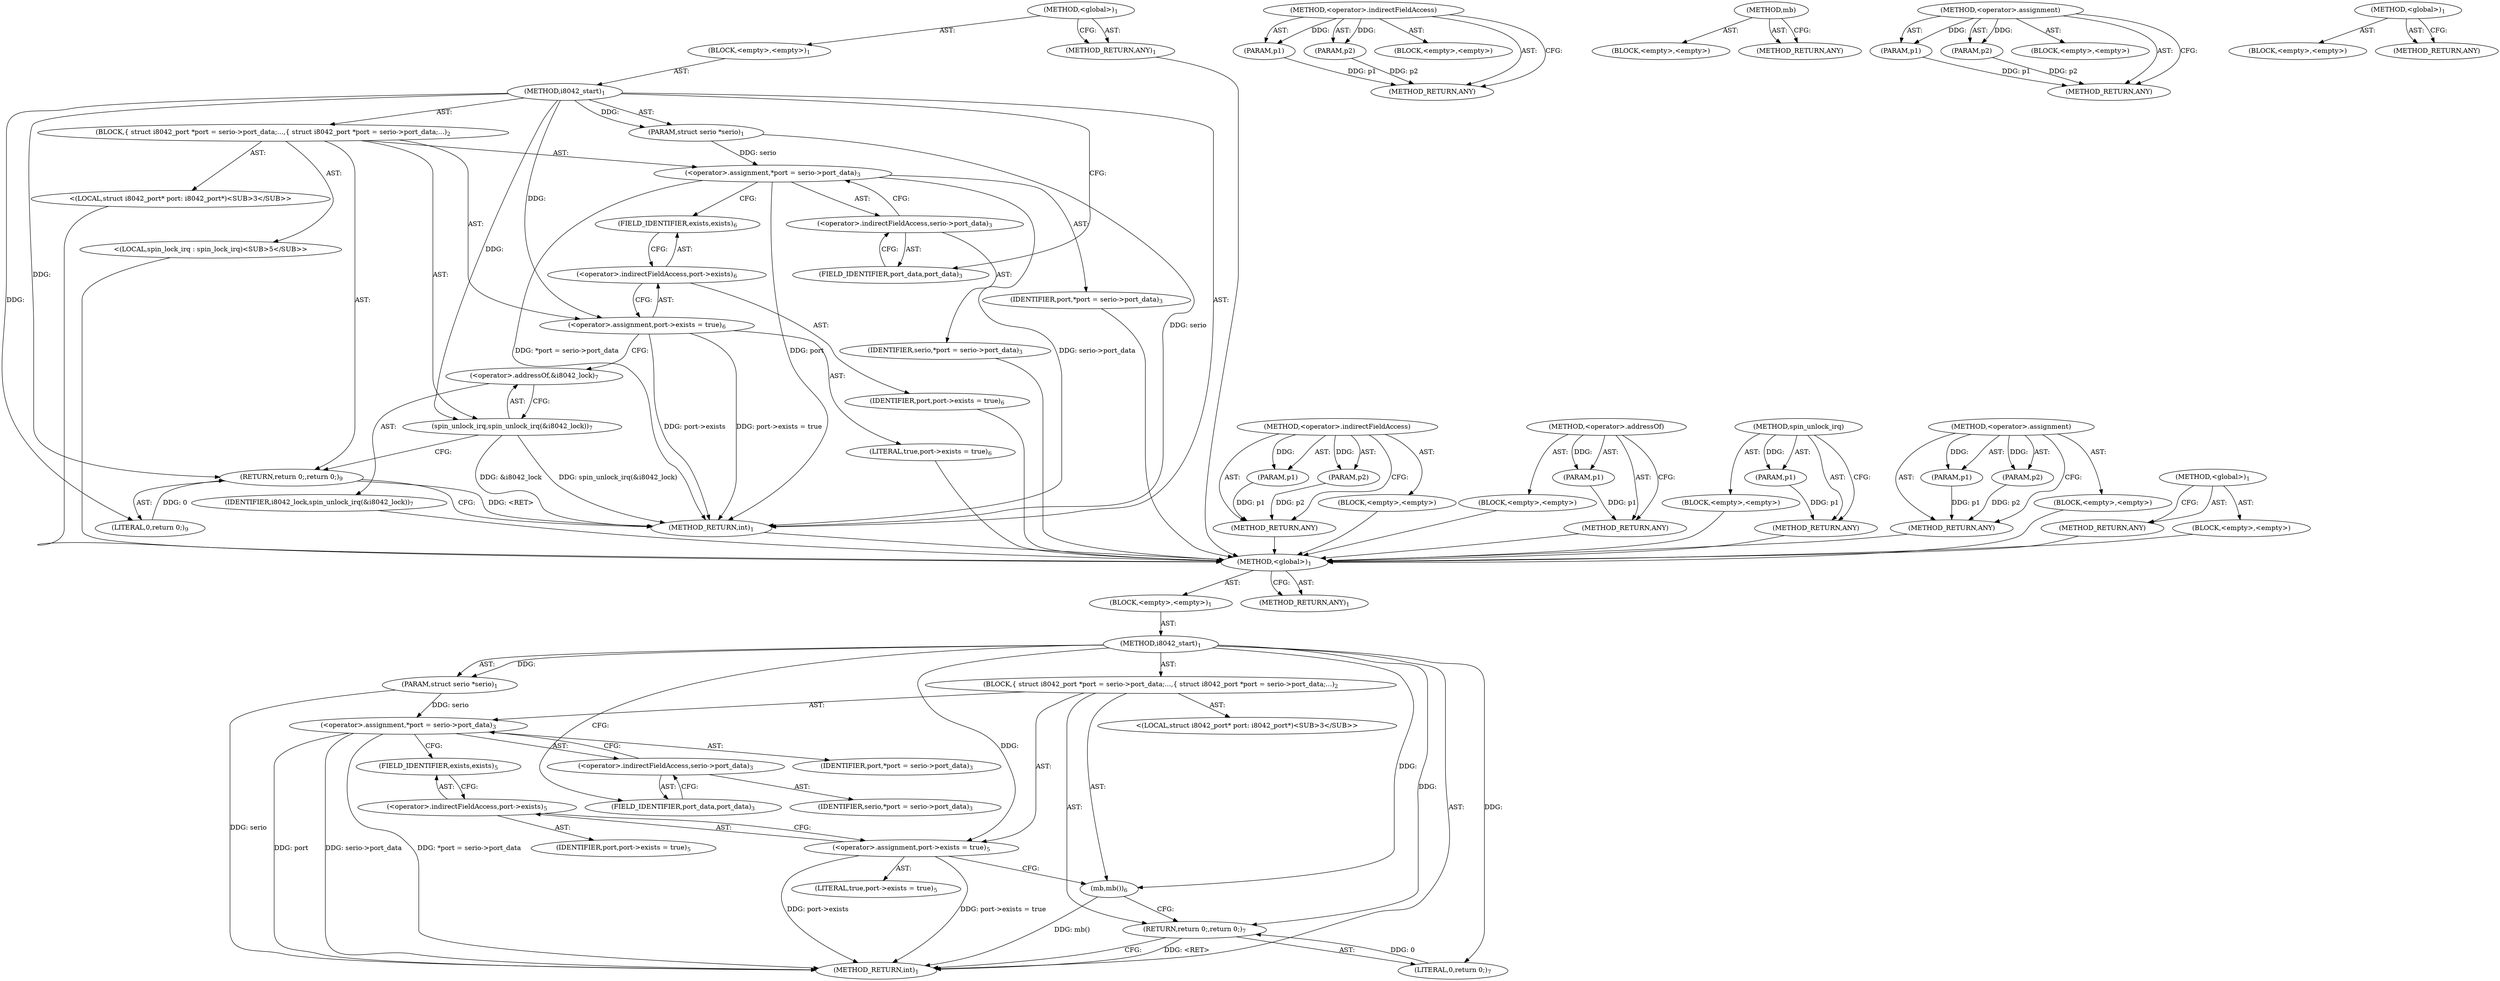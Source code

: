 digraph "&lt;global&gt;" {
vulnerable_6 [label=<(METHOD,&lt;global&gt;)<SUB>1</SUB>>];
vulnerable_7 [label=<(BLOCK,&lt;empty&gt;,&lt;empty&gt;)<SUB>1</SUB>>];
vulnerable_8 [label=<(METHOD,i8042_start)<SUB>1</SUB>>];
vulnerable_9 [label=<(PARAM,struct serio *serio)<SUB>1</SUB>>];
vulnerable_10 [label=<(BLOCK,{
 	struct i8042_port *port = serio-&gt;port_data;...,{
 	struct i8042_port *port = serio-&gt;port_data;...)<SUB>2</SUB>>];
vulnerable_11 [label="<(LOCAL,struct i8042_port* port: i8042_port*)<SUB>3</SUB>>"];
vulnerable_12 [label=<(&lt;operator&gt;.assignment,*port = serio-&gt;port_data)<SUB>3</SUB>>];
vulnerable_13 [label=<(IDENTIFIER,port,*port = serio-&gt;port_data)<SUB>3</SUB>>];
vulnerable_14 [label=<(&lt;operator&gt;.indirectFieldAccess,serio-&gt;port_data)<SUB>3</SUB>>];
vulnerable_15 [label=<(IDENTIFIER,serio,*port = serio-&gt;port_data)<SUB>3</SUB>>];
vulnerable_16 [label=<(FIELD_IDENTIFIER,port_data,port_data)<SUB>3</SUB>>];
vulnerable_17 [label=<(&lt;operator&gt;.assignment,port-&gt;exists = true)<SUB>5</SUB>>];
vulnerable_18 [label=<(&lt;operator&gt;.indirectFieldAccess,port-&gt;exists)<SUB>5</SUB>>];
vulnerable_19 [label=<(IDENTIFIER,port,port-&gt;exists = true)<SUB>5</SUB>>];
vulnerable_20 [label=<(FIELD_IDENTIFIER,exists,exists)<SUB>5</SUB>>];
vulnerable_21 [label=<(LITERAL,true,port-&gt;exists = true)<SUB>5</SUB>>];
vulnerable_22 [label=<(mb,mb())<SUB>6</SUB>>];
vulnerable_23 [label=<(RETURN,return 0;,return 0;)<SUB>7</SUB>>];
vulnerable_24 [label=<(LITERAL,0,return 0;)<SUB>7</SUB>>];
vulnerable_25 [label=<(METHOD_RETURN,int)<SUB>1</SUB>>];
vulnerable_27 [label=<(METHOD_RETURN,ANY)<SUB>1</SUB>>];
vulnerable_53 [label=<(METHOD,&lt;operator&gt;.indirectFieldAccess)>];
vulnerable_54 [label=<(PARAM,p1)>];
vulnerable_55 [label=<(PARAM,p2)>];
vulnerable_56 [label=<(BLOCK,&lt;empty&gt;,&lt;empty&gt;)>];
vulnerable_57 [label=<(METHOD_RETURN,ANY)>];
vulnerable_58 [label=<(METHOD,mb)>];
vulnerable_59 [label=<(BLOCK,&lt;empty&gt;,&lt;empty&gt;)>];
vulnerable_60 [label=<(METHOD_RETURN,ANY)>];
vulnerable_48 [label=<(METHOD,&lt;operator&gt;.assignment)>];
vulnerable_49 [label=<(PARAM,p1)>];
vulnerable_50 [label=<(PARAM,p2)>];
vulnerable_51 [label=<(BLOCK,&lt;empty&gt;,&lt;empty&gt;)>];
vulnerable_52 [label=<(METHOD_RETURN,ANY)>];
vulnerable_42 [label=<(METHOD,&lt;global&gt;)<SUB>1</SUB>>];
vulnerable_43 [label=<(BLOCK,&lt;empty&gt;,&lt;empty&gt;)>];
vulnerable_44 [label=<(METHOD_RETURN,ANY)>];
fixed_6 [label=<(METHOD,&lt;global&gt;)<SUB>1</SUB>>];
fixed_7 [label=<(BLOCK,&lt;empty&gt;,&lt;empty&gt;)<SUB>1</SUB>>];
fixed_8 [label=<(METHOD,i8042_start)<SUB>1</SUB>>];
fixed_9 [label=<(PARAM,struct serio *serio)<SUB>1</SUB>>];
fixed_10 [label=<(BLOCK,{
 	struct i8042_port *port = serio-&gt;port_data;...,{
 	struct i8042_port *port = serio-&gt;port_data;...)<SUB>2</SUB>>];
fixed_11 [label="<(LOCAL,struct i8042_port* port: i8042_port*)<SUB>3</SUB>>"];
fixed_12 [label=<(&lt;operator&gt;.assignment,*port = serio-&gt;port_data)<SUB>3</SUB>>];
fixed_13 [label=<(IDENTIFIER,port,*port = serio-&gt;port_data)<SUB>3</SUB>>];
fixed_14 [label=<(&lt;operator&gt;.indirectFieldAccess,serio-&gt;port_data)<SUB>3</SUB>>];
fixed_15 [label=<(IDENTIFIER,serio,*port = serio-&gt;port_data)<SUB>3</SUB>>];
fixed_16 [label=<(FIELD_IDENTIFIER,port_data,port_data)<SUB>3</SUB>>];
fixed_17 [label="<(LOCAL,spin_lock_irq : spin_lock_irq)<SUB>5</SUB>>"];
fixed_18 [label=<(&lt;operator&gt;.assignment,port-&gt;exists = true)<SUB>6</SUB>>];
fixed_19 [label=<(&lt;operator&gt;.indirectFieldAccess,port-&gt;exists)<SUB>6</SUB>>];
fixed_20 [label=<(IDENTIFIER,port,port-&gt;exists = true)<SUB>6</SUB>>];
fixed_21 [label=<(FIELD_IDENTIFIER,exists,exists)<SUB>6</SUB>>];
fixed_22 [label=<(LITERAL,true,port-&gt;exists = true)<SUB>6</SUB>>];
fixed_23 [label=<(spin_unlock_irq,spin_unlock_irq(&amp;i8042_lock))<SUB>7</SUB>>];
fixed_24 [label=<(&lt;operator&gt;.addressOf,&amp;i8042_lock)<SUB>7</SUB>>];
fixed_25 [label=<(IDENTIFIER,i8042_lock,spin_unlock_irq(&amp;i8042_lock))<SUB>7</SUB>>];
fixed_26 [label=<(RETURN,return 0;,return 0;)<SUB>9</SUB>>];
fixed_27 [label=<(LITERAL,0,return 0;)<SUB>9</SUB>>];
fixed_28 [label=<(METHOD_RETURN,int)<SUB>1</SUB>>];
fixed_30 [label=<(METHOD_RETURN,ANY)<SUB>1</SUB>>];
fixed_58 [label=<(METHOD,&lt;operator&gt;.indirectFieldAccess)>];
fixed_59 [label=<(PARAM,p1)>];
fixed_60 [label=<(PARAM,p2)>];
fixed_61 [label=<(BLOCK,&lt;empty&gt;,&lt;empty&gt;)>];
fixed_62 [label=<(METHOD_RETURN,ANY)>];
fixed_67 [label=<(METHOD,&lt;operator&gt;.addressOf)>];
fixed_68 [label=<(PARAM,p1)>];
fixed_69 [label=<(BLOCK,&lt;empty&gt;,&lt;empty&gt;)>];
fixed_70 [label=<(METHOD_RETURN,ANY)>];
fixed_63 [label=<(METHOD,spin_unlock_irq)>];
fixed_64 [label=<(PARAM,p1)>];
fixed_65 [label=<(BLOCK,&lt;empty&gt;,&lt;empty&gt;)>];
fixed_66 [label=<(METHOD_RETURN,ANY)>];
fixed_53 [label=<(METHOD,&lt;operator&gt;.assignment)>];
fixed_54 [label=<(PARAM,p1)>];
fixed_55 [label=<(PARAM,p2)>];
fixed_56 [label=<(BLOCK,&lt;empty&gt;,&lt;empty&gt;)>];
fixed_57 [label=<(METHOD_RETURN,ANY)>];
fixed_47 [label=<(METHOD,&lt;global&gt;)<SUB>1</SUB>>];
fixed_48 [label=<(BLOCK,&lt;empty&gt;,&lt;empty&gt;)>];
fixed_49 [label=<(METHOD_RETURN,ANY)>];
vulnerable_6 -> vulnerable_7  [key=0, label="AST: "];
vulnerable_6 -> vulnerable_27  [key=0, label="AST: "];
vulnerable_6 -> vulnerable_27  [key=1, label="CFG: "];
vulnerable_7 -> vulnerable_8  [key=0, label="AST: "];
vulnerable_8 -> vulnerable_9  [key=0, label="AST: "];
vulnerable_8 -> vulnerable_9  [key=1, label="DDG: "];
vulnerable_8 -> vulnerable_10  [key=0, label="AST: "];
vulnerable_8 -> vulnerable_25  [key=0, label="AST: "];
vulnerable_8 -> vulnerable_16  [key=0, label="CFG: "];
vulnerable_8 -> vulnerable_17  [key=0, label="DDG: "];
vulnerable_8 -> vulnerable_22  [key=0, label="DDG: "];
vulnerable_8 -> vulnerable_23  [key=0, label="DDG: "];
vulnerable_8 -> vulnerable_24  [key=0, label="DDG: "];
vulnerable_9 -> vulnerable_25  [key=0, label="DDG: serio"];
vulnerable_9 -> vulnerable_12  [key=0, label="DDG: serio"];
vulnerable_10 -> vulnerable_11  [key=0, label="AST: "];
vulnerable_10 -> vulnerable_12  [key=0, label="AST: "];
vulnerable_10 -> vulnerable_17  [key=0, label="AST: "];
vulnerable_10 -> vulnerable_22  [key=0, label="AST: "];
vulnerable_10 -> vulnerable_23  [key=0, label="AST: "];
vulnerable_12 -> vulnerable_13  [key=0, label="AST: "];
vulnerable_12 -> vulnerable_14  [key=0, label="AST: "];
vulnerable_12 -> vulnerable_20  [key=0, label="CFG: "];
vulnerable_12 -> vulnerable_25  [key=0, label="DDG: port"];
vulnerable_12 -> vulnerable_25  [key=1, label="DDG: serio-&gt;port_data"];
vulnerable_12 -> vulnerable_25  [key=2, label="DDG: *port = serio-&gt;port_data"];
vulnerable_14 -> vulnerable_15  [key=0, label="AST: "];
vulnerable_14 -> vulnerable_16  [key=0, label="AST: "];
vulnerable_14 -> vulnerable_12  [key=0, label="CFG: "];
vulnerable_16 -> vulnerable_14  [key=0, label="CFG: "];
vulnerable_17 -> vulnerable_18  [key=0, label="AST: "];
vulnerable_17 -> vulnerable_21  [key=0, label="AST: "];
vulnerable_17 -> vulnerable_22  [key=0, label="CFG: "];
vulnerable_17 -> vulnerable_25  [key=0, label="DDG: port-&gt;exists"];
vulnerable_17 -> vulnerable_25  [key=1, label="DDG: port-&gt;exists = true"];
vulnerable_18 -> vulnerable_19  [key=0, label="AST: "];
vulnerable_18 -> vulnerable_20  [key=0, label="AST: "];
vulnerable_18 -> vulnerable_17  [key=0, label="CFG: "];
vulnerable_20 -> vulnerable_18  [key=0, label="CFG: "];
vulnerable_22 -> vulnerable_23  [key=0, label="CFG: "];
vulnerable_22 -> vulnerable_25  [key=0, label="DDG: mb()"];
vulnerable_23 -> vulnerable_24  [key=0, label="AST: "];
vulnerable_23 -> vulnerable_25  [key=0, label="CFG: "];
vulnerable_23 -> vulnerable_25  [key=1, label="DDG: &lt;RET&gt;"];
vulnerable_24 -> vulnerable_23  [key=0, label="DDG: 0"];
vulnerable_53 -> vulnerable_54  [key=0, label="AST: "];
vulnerable_53 -> vulnerable_54  [key=1, label="DDG: "];
vulnerable_53 -> vulnerable_56  [key=0, label="AST: "];
vulnerable_53 -> vulnerable_55  [key=0, label="AST: "];
vulnerable_53 -> vulnerable_55  [key=1, label="DDG: "];
vulnerable_53 -> vulnerable_57  [key=0, label="AST: "];
vulnerable_53 -> vulnerable_57  [key=1, label="CFG: "];
vulnerable_54 -> vulnerable_57  [key=0, label="DDG: p1"];
vulnerable_55 -> vulnerable_57  [key=0, label="DDG: p2"];
vulnerable_58 -> vulnerable_59  [key=0, label="AST: "];
vulnerable_58 -> vulnerable_60  [key=0, label="AST: "];
vulnerable_58 -> vulnerable_60  [key=1, label="CFG: "];
vulnerable_48 -> vulnerable_49  [key=0, label="AST: "];
vulnerable_48 -> vulnerable_49  [key=1, label="DDG: "];
vulnerable_48 -> vulnerable_51  [key=0, label="AST: "];
vulnerable_48 -> vulnerable_50  [key=0, label="AST: "];
vulnerable_48 -> vulnerable_50  [key=1, label="DDG: "];
vulnerable_48 -> vulnerable_52  [key=0, label="AST: "];
vulnerable_48 -> vulnerable_52  [key=1, label="CFG: "];
vulnerable_49 -> vulnerable_52  [key=0, label="DDG: p1"];
vulnerable_50 -> vulnerable_52  [key=0, label="DDG: p2"];
vulnerable_42 -> vulnerable_43  [key=0, label="AST: "];
vulnerable_42 -> vulnerable_44  [key=0, label="AST: "];
vulnerable_42 -> vulnerable_44  [key=1, label="CFG: "];
fixed_6 -> fixed_7  [key=0, label="AST: "];
fixed_6 -> fixed_30  [key=0, label="AST: "];
fixed_6 -> fixed_30  [key=1, label="CFG: "];
fixed_7 -> fixed_8  [key=0, label="AST: "];
fixed_8 -> fixed_9  [key=0, label="AST: "];
fixed_8 -> fixed_9  [key=1, label="DDG: "];
fixed_8 -> fixed_10  [key=0, label="AST: "];
fixed_8 -> fixed_28  [key=0, label="AST: "];
fixed_8 -> fixed_16  [key=0, label="CFG: "];
fixed_8 -> fixed_18  [key=0, label="DDG: "];
fixed_8 -> fixed_26  [key=0, label="DDG: "];
fixed_8 -> fixed_23  [key=0, label="DDG: "];
fixed_8 -> fixed_27  [key=0, label="DDG: "];
fixed_9 -> fixed_28  [key=0, label="DDG: serio"];
fixed_9 -> fixed_12  [key=0, label="DDG: serio"];
fixed_10 -> fixed_11  [key=0, label="AST: "];
fixed_10 -> fixed_12  [key=0, label="AST: "];
fixed_10 -> fixed_17  [key=0, label="AST: "];
fixed_10 -> fixed_18  [key=0, label="AST: "];
fixed_10 -> fixed_23  [key=0, label="AST: "];
fixed_10 -> fixed_26  [key=0, label="AST: "];
fixed_11 -> vulnerable_6  [key=0];
fixed_12 -> fixed_13  [key=0, label="AST: "];
fixed_12 -> fixed_14  [key=0, label="AST: "];
fixed_12 -> fixed_21  [key=0, label="CFG: "];
fixed_12 -> fixed_28  [key=0, label="DDG: port"];
fixed_12 -> fixed_28  [key=1, label="DDG: serio-&gt;port_data"];
fixed_12 -> fixed_28  [key=2, label="DDG: *port = serio-&gt;port_data"];
fixed_13 -> vulnerable_6  [key=0];
fixed_14 -> fixed_15  [key=0, label="AST: "];
fixed_14 -> fixed_16  [key=0, label="AST: "];
fixed_14 -> fixed_12  [key=0, label="CFG: "];
fixed_15 -> vulnerable_6  [key=0];
fixed_16 -> fixed_14  [key=0, label="CFG: "];
fixed_17 -> vulnerable_6  [key=0];
fixed_18 -> fixed_19  [key=0, label="AST: "];
fixed_18 -> fixed_22  [key=0, label="AST: "];
fixed_18 -> fixed_24  [key=0, label="CFG: "];
fixed_18 -> fixed_28  [key=0, label="DDG: port-&gt;exists"];
fixed_18 -> fixed_28  [key=1, label="DDG: port-&gt;exists = true"];
fixed_19 -> fixed_20  [key=0, label="AST: "];
fixed_19 -> fixed_21  [key=0, label="AST: "];
fixed_19 -> fixed_18  [key=0, label="CFG: "];
fixed_20 -> vulnerable_6  [key=0];
fixed_21 -> fixed_19  [key=0, label="CFG: "];
fixed_22 -> vulnerable_6  [key=0];
fixed_23 -> fixed_24  [key=0, label="AST: "];
fixed_23 -> fixed_26  [key=0, label="CFG: "];
fixed_23 -> fixed_28  [key=0, label="DDG: &amp;i8042_lock"];
fixed_23 -> fixed_28  [key=1, label="DDG: spin_unlock_irq(&amp;i8042_lock)"];
fixed_24 -> fixed_25  [key=0, label="AST: "];
fixed_24 -> fixed_23  [key=0, label="CFG: "];
fixed_25 -> vulnerable_6  [key=0];
fixed_26 -> fixed_27  [key=0, label="AST: "];
fixed_26 -> fixed_28  [key=0, label="CFG: "];
fixed_26 -> fixed_28  [key=1, label="DDG: &lt;RET&gt;"];
fixed_27 -> fixed_26  [key=0, label="DDG: 0"];
fixed_28 -> vulnerable_6  [key=0];
fixed_30 -> vulnerable_6  [key=0];
fixed_58 -> fixed_59  [key=0, label="AST: "];
fixed_58 -> fixed_59  [key=1, label="DDG: "];
fixed_58 -> fixed_61  [key=0, label="AST: "];
fixed_58 -> fixed_60  [key=0, label="AST: "];
fixed_58 -> fixed_60  [key=1, label="DDG: "];
fixed_58 -> fixed_62  [key=0, label="AST: "];
fixed_58 -> fixed_62  [key=1, label="CFG: "];
fixed_59 -> fixed_62  [key=0, label="DDG: p1"];
fixed_60 -> fixed_62  [key=0, label="DDG: p2"];
fixed_61 -> vulnerable_6  [key=0];
fixed_62 -> vulnerable_6  [key=0];
fixed_67 -> fixed_68  [key=0, label="AST: "];
fixed_67 -> fixed_68  [key=1, label="DDG: "];
fixed_67 -> fixed_69  [key=0, label="AST: "];
fixed_67 -> fixed_70  [key=0, label="AST: "];
fixed_67 -> fixed_70  [key=1, label="CFG: "];
fixed_68 -> fixed_70  [key=0, label="DDG: p1"];
fixed_69 -> vulnerable_6  [key=0];
fixed_70 -> vulnerable_6  [key=0];
fixed_63 -> fixed_64  [key=0, label="AST: "];
fixed_63 -> fixed_64  [key=1, label="DDG: "];
fixed_63 -> fixed_65  [key=0, label="AST: "];
fixed_63 -> fixed_66  [key=0, label="AST: "];
fixed_63 -> fixed_66  [key=1, label="CFG: "];
fixed_64 -> fixed_66  [key=0, label="DDG: p1"];
fixed_65 -> vulnerable_6  [key=0];
fixed_66 -> vulnerable_6  [key=0];
fixed_53 -> fixed_54  [key=0, label="AST: "];
fixed_53 -> fixed_54  [key=1, label="DDG: "];
fixed_53 -> fixed_56  [key=0, label="AST: "];
fixed_53 -> fixed_55  [key=0, label="AST: "];
fixed_53 -> fixed_55  [key=1, label="DDG: "];
fixed_53 -> fixed_57  [key=0, label="AST: "];
fixed_53 -> fixed_57  [key=1, label="CFG: "];
fixed_54 -> fixed_57  [key=0, label="DDG: p1"];
fixed_55 -> fixed_57  [key=0, label="DDG: p2"];
fixed_56 -> vulnerable_6  [key=0];
fixed_57 -> vulnerable_6  [key=0];
fixed_47 -> fixed_48  [key=0, label="AST: "];
fixed_47 -> fixed_49  [key=0, label="AST: "];
fixed_47 -> fixed_49  [key=1, label="CFG: "];
fixed_48 -> vulnerable_6  [key=0];
fixed_49 -> vulnerable_6  [key=0];
}
